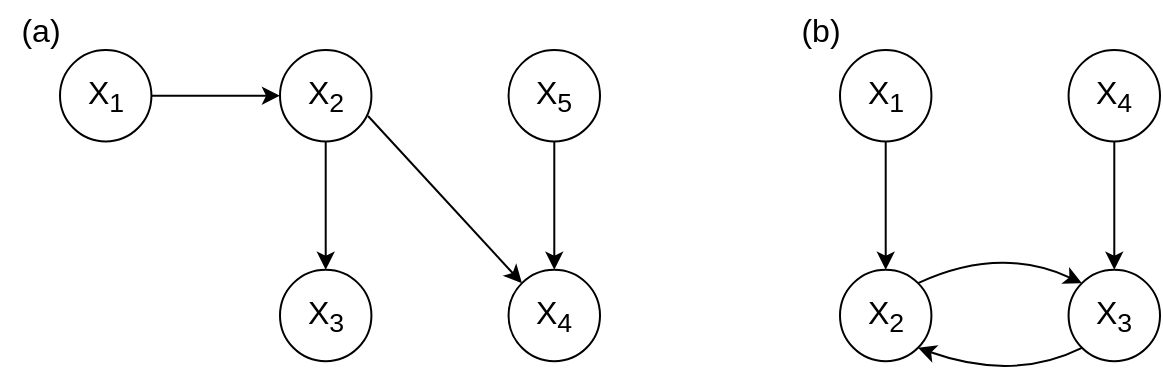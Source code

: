 <mxfile version="20.5.3" type="device"><diagram id="3B03XYDXIa48sdE2aLpk" name="Page-1"><mxGraphModel dx="1197" dy="626" grid="1" gridSize="10" guides="1" tooltips="1" connect="1" arrows="1" fold="1" page="1" pageScale="1" pageWidth="1100" pageHeight="850" math="0" shadow="0"><root><mxCell id="0"/><mxCell id="1" parent="0"/><mxCell id="fTSGLELFs4bgMWzawuB0-1" value="" style="group" parent="1" vertex="1" connectable="0"><mxGeometry x="320" y="240" width="160" height="165.86" as="geometry"/></mxCell><mxCell id="fTSGLELFs4bgMWzawuB0-2" value="&lt;font style=&quot;font-size: 16px;&quot;&gt;X&lt;sub&gt;2&lt;/sub&gt;&lt;/font&gt;" style="ellipse;whiteSpace=wrap;html=1;aspect=fixed;" parent="fTSGLELFs4bgMWzawuB0-1" vertex="1"><mxGeometry width="45.714" height="45.714" as="geometry"/></mxCell><mxCell id="fTSGLELFs4bgMWzawuB0-3" value="&lt;font style=&quot;font-size: 16px;&quot;&gt;X&lt;sub&gt;3&lt;/sub&gt;&lt;/font&gt;" style="ellipse;whiteSpace=wrap;html=1;aspect=fixed;" parent="fTSGLELFs4bgMWzawuB0-1" vertex="1"><mxGeometry y="109.875" width="45.714" height="45.714" as="geometry"/></mxCell><mxCell id="fTSGLELFs4bgMWzawuB0-4" value="" style="endArrow=classic;html=1;rounded=0;entryX=0.5;entryY=0;entryDx=0;entryDy=0;exitX=0.5;exitY=1;exitDx=0;exitDy=0;" parent="fTSGLELFs4bgMWzawuB0-1" source="fTSGLELFs4bgMWzawuB0-2" target="fTSGLELFs4bgMWzawuB0-3" edge="1"><mxGeometry width="50" height="50" relative="1" as="geometry"><mxPoint x="91.429" y="48.833" as="sourcePoint"/><mxPoint x="148.571" y="-12.208" as="targetPoint"/></mxGeometry></mxCell><mxCell id="fTSGLELFs4bgMWzawuB0-5" value="&lt;font style=&quot;font-size: 16px;&quot;&gt;X&lt;sub&gt;5&lt;/sub&gt;&lt;/font&gt;" style="ellipse;whiteSpace=wrap;html=1;aspect=fixed;" parent="fTSGLELFs4bgMWzawuB0-1" vertex="1"><mxGeometry x="114.286" width="45.714" height="45.714" as="geometry"/></mxCell><mxCell id="fTSGLELFs4bgMWzawuB0-6" value="&lt;font style=&quot;font-size: 16px;&quot;&gt;X&lt;sub&gt;4&lt;/sub&gt;&lt;/font&gt;" style="ellipse;whiteSpace=wrap;html=1;aspect=fixed;" parent="fTSGLELFs4bgMWzawuB0-1" vertex="1"><mxGeometry x="114.286" y="109.875" width="45.714" height="45.714" as="geometry"/></mxCell><mxCell id="fTSGLELFs4bgMWzawuB0-7" value="" style="endArrow=classic;html=1;rounded=0;entryX=0.5;entryY=0;entryDx=0;entryDy=0;exitX=0.5;exitY=1;exitDx=0;exitDy=0;" parent="fTSGLELFs4bgMWzawuB0-1" source="fTSGLELFs4bgMWzawuB0-5" target="fTSGLELFs4bgMWzawuB0-6" edge="1"><mxGeometry width="50" height="50" relative="1" as="geometry"><mxPoint x="205.714" y="48.833" as="sourcePoint"/><mxPoint x="262.857" y="-12.208" as="targetPoint"/></mxGeometry></mxCell><mxCell id="fTSGLELFs4bgMWzawuB0-24" value="" style="endArrow=classic;html=1;rounded=0;fontSize=16;exitX=0.963;exitY=0.722;exitDx=0;exitDy=0;entryX=0;entryY=0;entryDx=0;entryDy=0;exitPerimeter=0;" parent="fTSGLELFs4bgMWzawuB0-1" source="fTSGLELFs4bgMWzawuB0-2" target="fTSGLELFs4bgMWzawuB0-6" edge="1"><mxGeometry width="50" height="50" relative="1" as="geometry"><mxPoint x="240" y="130" as="sourcePoint"/><mxPoint x="290" y="80" as="targetPoint"/></mxGeometry></mxCell><mxCell id="fTSGLELFs4bgMWzawuB0-10" value="&lt;font style=&quot;font-size: 16px;&quot;&gt;(a)&lt;/font&gt;" style="text;html=1;align=center;verticalAlign=middle;resizable=0;points=[];autosize=1;strokeColor=none;fillColor=none;" parent="1" vertex="1"><mxGeometry x="180" y="215" width="40" height="30" as="geometry"/></mxCell><mxCell id="fTSGLELFs4bgMWzawuB0-11" value="&lt;font style=&quot;font-size: 16px;&quot;&gt;(b)&lt;/font&gt;" style="text;html=1;align=center;verticalAlign=middle;resizable=0;points=[];autosize=1;strokeColor=none;fillColor=none;" parent="1" vertex="1"><mxGeometry x="570" y="215" width="40" height="30" as="geometry"/></mxCell><mxCell id="fTSGLELFs4bgMWzawuB0-12" value="" style="group" parent="1" vertex="1" connectable="0"><mxGeometry x="600" y="240" width="160" height="165.86" as="geometry"/></mxCell><mxCell id="fTSGLELFs4bgMWzawuB0-13" value="&lt;font style=&quot;font-size: 16px;&quot;&gt;X&lt;sub&gt;1&lt;/sub&gt;&lt;/font&gt;" style="ellipse;whiteSpace=wrap;html=1;aspect=fixed;" parent="fTSGLELFs4bgMWzawuB0-12" vertex="1"><mxGeometry width="45.714" height="45.714" as="geometry"/></mxCell><mxCell id="fTSGLELFs4bgMWzawuB0-14" value="&lt;font style=&quot;font-size: 16px;&quot;&gt;X&lt;sub&gt;2&lt;/sub&gt;&lt;/font&gt;" style="ellipse;whiteSpace=wrap;html=1;aspect=fixed;" parent="fTSGLELFs4bgMWzawuB0-12" vertex="1"><mxGeometry y="109.875" width="45.714" height="45.714" as="geometry"/></mxCell><mxCell id="fTSGLELFs4bgMWzawuB0-15" value="" style="endArrow=classic;html=1;rounded=0;entryX=0.5;entryY=0;entryDx=0;entryDy=0;exitX=0.5;exitY=1;exitDx=0;exitDy=0;" parent="fTSGLELFs4bgMWzawuB0-12" source="fTSGLELFs4bgMWzawuB0-13" target="fTSGLELFs4bgMWzawuB0-14" edge="1"><mxGeometry width="50" height="50" relative="1" as="geometry"><mxPoint x="91.429" y="48.833" as="sourcePoint"/><mxPoint x="148.571" y="-12.208" as="targetPoint"/></mxGeometry></mxCell><mxCell id="fTSGLELFs4bgMWzawuB0-16" value="&lt;font style=&quot;font-size: 16px;&quot;&gt;X&lt;sub&gt;4&lt;/sub&gt;&lt;/font&gt;" style="ellipse;whiteSpace=wrap;html=1;aspect=fixed;" parent="fTSGLELFs4bgMWzawuB0-12" vertex="1"><mxGeometry x="114.286" width="45.714" height="45.714" as="geometry"/></mxCell><mxCell id="fTSGLELFs4bgMWzawuB0-17" value="&lt;font style=&quot;font-size: 16px;&quot;&gt;X&lt;sub&gt;3&lt;/sub&gt;&lt;/font&gt;" style="ellipse;whiteSpace=wrap;html=1;aspect=fixed;" parent="fTSGLELFs4bgMWzawuB0-12" vertex="1"><mxGeometry x="114.286" y="109.875" width="45.714" height="45.714" as="geometry"/></mxCell><mxCell id="fTSGLELFs4bgMWzawuB0-18" value="" style="endArrow=classic;html=1;rounded=0;entryX=0.5;entryY=0;entryDx=0;entryDy=0;exitX=0.5;exitY=1;exitDx=0;exitDy=0;" parent="fTSGLELFs4bgMWzawuB0-12" source="fTSGLELFs4bgMWzawuB0-16" target="fTSGLELFs4bgMWzawuB0-17" edge="1"><mxGeometry width="50" height="50" relative="1" as="geometry"><mxPoint x="205.714" y="48.833" as="sourcePoint"/><mxPoint x="262.857" y="-12.208" as="targetPoint"/></mxGeometry></mxCell><mxCell id="fTSGLELFs4bgMWzawuB0-19" value="" style="endArrow=classic;html=1;exitX=1;exitY=0;exitDx=0;exitDy=0;entryX=0;entryY=0;entryDx=0;entryDy=0;curved=1;" parent="fTSGLELFs4bgMWzawuB0-12" source="fTSGLELFs4bgMWzawuB0-14" target="fTSGLELFs4bgMWzawuB0-17" edge="1"><mxGeometry width="50" height="50" relative="1" as="geometry"><mxPoint x="148.571" y="195.334" as="sourcePoint"/><mxPoint x="205.714" y="134.292" as="targetPoint"/><Array as="points"><mxPoint x="80" y="97.667"/></Array></mxGeometry></mxCell><mxCell id="fTSGLELFs4bgMWzawuB0-20" value="" style="endArrow=classic;html=1;exitX=0;exitY=1;exitDx=0;exitDy=0;curved=1;entryX=1;entryY=1;entryDx=0;entryDy=0;" parent="fTSGLELFs4bgMWzawuB0-12" source="fTSGLELFs4bgMWzawuB0-17" target="fTSGLELFs4bgMWzawuB0-14" edge="1"><mxGeometry width="50" height="50" relative="1" as="geometry"><mxPoint x="127.678" y="146.5" as="sourcePoint"/><mxPoint x="45.714" y="146.5" as="targetPoint"/><Array as="points"><mxPoint x="86.697" y="165.86"/></Array></mxGeometry></mxCell><mxCell id="SroPWxwJ57fRnOFav5CQ-1" value="&lt;font style=&quot;font-size: 16px;&quot;&gt;X&lt;sub&gt;1&lt;/sub&gt;&lt;/font&gt;" style="ellipse;whiteSpace=wrap;html=1;aspect=fixed;" vertex="1" parent="1"><mxGeometry x="210" y="240" width="45.714" height="45.714" as="geometry"/></mxCell><mxCell id="SroPWxwJ57fRnOFav5CQ-2" value="" style="endArrow=classic;html=1;rounded=0;exitX=1;exitY=0.5;exitDx=0;exitDy=0;entryX=0;entryY=0.5;entryDx=0;entryDy=0;" edge="1" parent="1" source="SroPWxwJ57fRnOFav5CQ-1" target="fTSGLELFs4bgMWzawuB0-2"><mxGeometry width="50" height="50" relative="1" as="geometry"><mxPoint x="390" y="340" as="sourcePoint"/><mxPoint x="440" y="290" as="targetPoint"/></mxGeometry></mxCell></root></mxGraphModel></diagram></mxfile>